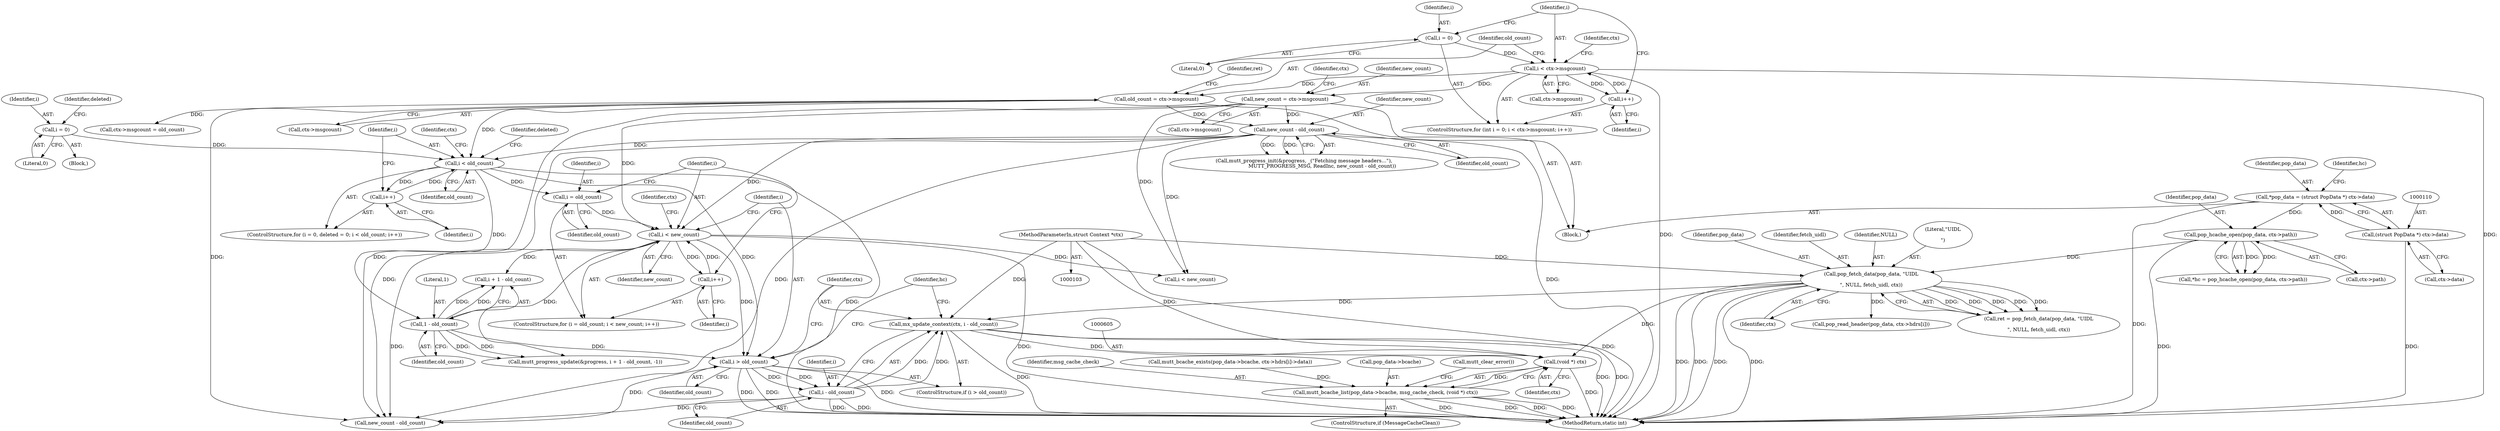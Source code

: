 digraph "0_neomutt_9bfab35522301794483f8f9ed60820bdec9be59e_1@API" {
"1000564" [label="(Call,mx_update_context(ctx, i - old_count))"];
"1000164" [label="(Call,pop_fetch_data(pop_data, \"UIDL\r\n\", NULL, fetch_uidl, ctx))"];
"1000118" [label="(Call,pop_hcache_open(pop_data, ctx->path))"];
"1000107" [label="(Call,*pop_data = (struct PopData *) ctx->data)"];
"1000109" [label="(Call,(struct PopData *) ctx->data)"];
"1000104" [label="(MethodParameterIn,struct Context *ctx)"];
"1000566" [label="(Call,i - old_count)"];
"1000561" [label="(Call,i > old_count)"];
"1000311" [label="(Call,i < new_count)"];
"1000308" [label="(Call,i = old_count)"];
"1000263" [label="(Call,i < old_count)"];
"1000266" [label="(Call,i++)"];
"1000257" [label="(Call,i = 0)"];
"1000245" [label="(Call,new_count - old_count)"];
"1000171" [label="(Call,new_count = ctx->msgcount)"];
"1000138" [label="(Call,i < ctx->msgcount)"];
"1000143" [label="(Call,i++)"];
"1000135" [label="(Call,i = 0)"];
"1000156" [label="(Call,old_count = ctx->msgcount)"];
"1000314" [label="(Call,i++)"];
"1000327" [label="(Call,1 - old_count)"];
"1000604" [label="(Call,(void *) ctx)"];
"1000599" [label="(Call,mutt_bcache_list(pop_data->bcache, msg_cache_check, (void *) ctx))"];
"1000312" [label="(Identifier,i)"];
"1000246" [label="(Identifier,new_count)"];
"1000257" [label="(Call,i = 0)"];
"1000313" [label="(Identifier,new_count)"];
"1000157" [label="(Identifier,old_count)"];
"1000583" [label="(Call,i < new_count)"];
"1000561" [label="(Call,i > old_count)"];
"1000309" [label="(Identifier,i)"];
"1000245" [label="(Call,new_count - old_count)"];
"1000570" [label="(Identifier,hc)"];
"1000263" [label="(Call,i < old_count)"];
"1000139" [label="(Identifier,i)"];
"1000599" [label="(Call,mutt_bcache_list(pop_data->bcache, msg_cache_check, (void *) ctx))"];
"1000163" [label="(Identifier,ret)"];
"1000604" [label="(Call,(void *) ctx)"];
"1000140" [label="(Call,ctx->msgcount)"];
"1000156" [label="(Call,old_count = ctx->msgcount)"];
"1000136" [label="(Identifier,i)"];
"1000176" [label="(Call,ctx->msgcount = old_count)"];
"1000167" [label="(Identifier,NULL)"];
"1000566" [label="(Call,i - old_count)"];
"1000255" [label="(ControlStructure,for (i = 0, deleted = 0; i < old_count; i++))"];
"1000108" [label="(Identifier,pop_data)"];
"1000111" [label="(Call,ctx->data)"];
"1000149" [label="(Identifier,ctx)"];
"1000612" [label="(MethodReturn,static int)"];
"1000138" [label="(Call,i < ctx->msgcount)"];
"1000166" [label="(Literal,\"UIDL\r\n\")"];
"1000567" [label="(Identifier,i)"];
"1000144" [label="(Identifier,i)"];
"1000135" [label="(Call,i = 0)"];
"1000119" [label="(Identifier,pop_data)"];
"1000307" [label="(ControlStructure,for (i = old_count; i < new_count; i++))"];
"1000310" [label="(Identifier,old_count)"];
"1000562" [label="(Identifier,i)"];
"1000320" [label="(Identifier,ctx)"];
"1000487" [label="(Call,mutt_bcache_exists(pop_data->bcache, ctx->hdrs[i]->data))"];
"1000565" [label="(Identifier,ctx)"];
"1000267" [label="(Identifier,i)"];
"1000109" [label="(Call,(struct PopData *) ctx->data)"];
"1000173" [label="(Call,ctx->msgcount)"];
"1000328" [label="(Literal,1)"];
"1000105" [label="(Block,)"];
"1000564" [label="(Call,mx_update_context(ctx, i - old_count))"];
"1000137" [label="(Literal,0)"];
"1000116" [label="(Call,*hc = pop_hcache_open(pop_data, ctx->path))"];
"1000568" [label="(Identifier,old_count)"];
"1000560" [label="(ControlStructure,if (i > old_count))"];
"1000315" [label="(Identifier,i)"];
"1000256" [label="(Block,)"];
"1000563" [label="(Identifier,old_count)"];
"1000165" [label="(Identifier,pop_data)"];
"1000117" [label="(Identifier,hc)"];
"1000597" [label="(ControlStructure,if (MessageCacheClean))"];
"1000104" [label="(MethodParameterIn,struct Context *ctx)"];
"1000259" [label="(Literal,0)"];
"1000238" [label="(Call,mutt_progress_init(&progress, _(\"Fetching message headers...\"),\n                       MUTT_PROGRESS_MSG, ReadInc, new_count - old_count))"];
"1000606" [label="(Identifier,ctx)"];
"1000118" [label="(Call,pop_hcache_open(pop_data, ctx->path))"];
"1000329" [label="(Identifier,old_count)"];
"1000169" [label="(Identifier,ctx)"];
"1000120" [label="(Call,ctx->path)"];
"1000264" [label="(Identifier,i)"];
"1000327" [label="(Call,1 - old_count)"];
"1000178" [label="(Identifier,ctx)"];
"1000258" [label="(Identifier,i)"];
"1000609" [label="(Call,new_count - old_count)"];
"1000449" [label="(Call,pop_read_header(pop_data, ctx->hdrs[i]))"];
"1000600" [label="(Call,pop_data->bcache)"];
"1000158" [label="(Call,ctx->msgcount)"];
"1000314" [label="(Call,i++)"];
"1000164" [label="(Call,pop_fetch_data(pop_data, \"UIDL\r\n\", NULL, fetch_uidl, ctx))"];
"1000133" [label="(ControlStructure,for (int i = 0; i < ctx->msgcount; i++))"];
"1000162" [label="(Call,ret = pop_fetch_data(pop_data, \"UIDL\r\n\", NULL, fetch_uidl, ctx))"];
"1000325" [label="(Call,i + 1 - old_count)"];
"1000143" [label="(Call,i++)"];
"1000172" [label="(Identifier,new_count)"];
"1000322" [label="(Call,mutt_progress_update(&progress, i + 1 - old_count, -1))"];
"1000265" [label="(Identifier,old_count)"];
"1000274" [label="(Identifier,ctx)"];
"1000294" [label="(Identifier,deleted)"];
"1000607" [label="(Call,mutt_clear_error())"];
"1000308" [label="(Call,i = old_count)"];
"1000107" [label="(Call,*pop_data = (struct PopData *) ctx->data)"];
"1000311" [label="(Call,i < new_count)"];
"1000168" [label="(Identifier,fetch_uidl)"];
"1000261" [label="(Identifier,deleted)"];
"1000266" [label="(Call,i++)"];
"1000247" [label="(Identifier,old_count)"];
"1000171" [label="(Call,new_count = ctx->msgcount)"];
"1000603" [label="(Identifier,msg_cache_check)"];
"1000564" -> "1000560"  [label="AST: "];
"1000564" -> "1000566"  [label="CFG: "];
"1000565" -> "1000564"  [label="AST: "];
"1000566" -> "1000564"  [label="AST: "];
"1000570" -> "1000564"  [label="CFG: "];
"1000564" -> "1000612"  [label="DDG: "];
"1000564" -> "1000612"  [label="DDG: "];
"1000564" -> "1000612"  [label="DDG: "];
"1000164" -> "1000564"  [label="DDG: "];
"1000104" -> "1000564"  [label="DDG: "];
"1000566" -> "1000564"  [label="DDG: "];
"1000566" -> "1000564"  [label="DDG: "];
"1000564" -> "1000604"  [label="DDG: "];
"1000164" -> "1000162"  [label="AST: "];
"1000164" -> "1000169"  [label="CFG: "];
"1000165" -> "1000164"  [label="AST: "];
"1000166" -> "1000164"  [label="AST: "];
"1000167" -> "1000164"  [label="AST: "];
"1000168" -> "1000164"  [label="AST: "];
"1000169" -> "1000164"  [label="AST: "];
"1000162" -> "1000164"  [label="CFG: "];
"1000164" -> "1000612"  [label="DDG: "];
"1000164" -> "1000612"  [label="DDG: "];
"1000164" -> "1000612"  [label="DDG: "];
"1000164" -> "1000612"  [label="DDG: "];
"1000164" -> "1000162"  [label="DDG: "];
"1000164" -> "1000162"  [label="DDG: "];
"1000164" -> "1000162"  [label="DDG: "];
"1000164" -> "1000162"  [label="DDG: "];
"1000164" -> "1000162"  [label="DDG: "];
"1000118" -> "1000164"  [label="DDG: "];
"1000104" -> "1000164"  [label="DDG: "];
"1000164" -> "1000449"  [label="DDG: "];
"1000164" -> "1000604"  [label="DDG: "];
"1000118" -> "1000116"  [label="AST: "];
"1000118" -> "1000120"  [label="CFG: "];
"1000119" -> "1000118"  [label="AST: "];
"1000120" -> "1000118"  [label="AST: "];
"1000116" -> "1000118"  [label="CFG: "];
"1000118" -> "1000612"  [label="DDG: "];
"1000118" -> "1000116"  [label="DDG: "];
"1000118" -> "1000116"  [label="DDG: "];
"1000107" -> "1000118"  [label="DDG: "];
"1000107" -> "1000105"  [label="AST: "];
"1000107" -> "1000109"  [label="CFG: "];
"1000108" -> "1000107"  [label="AST: "];
"1000109" -> "1000107"  [label="AST: "];
"1000117" -> "1000107"  [label="CFG: "];
"1000107" -> "1000612"  [label="DDG: "];
"1000109" -> "1000107"  [label="DDG: "];
"1000109" -> "1000111"  [label="CFG: "];
"1000110" -> "1000109"  [label="AST: "];
"1000111" -> "1000109"  [label="AST: "];
"1000109" -> "1000612"  [label="DDG: "];
"1000104" -> "1000103"  [label="AST: "];
"1000104" -> "1000612"  [label="DDG: "];
"1000104" -> "1000604"  [label="DDG: "];
"1000566" -> "1000568"  [label="CFG: "];
"1000567" -> "1000566"  [label="AST: "];
"1000568" -> "1000566"  [label="AST: "];
"1000566" -> "1000612"  [label="DDG: "];
"1000566" -> "1000612"  [label="DDG: "];
"1000561" -> "1000566"  [label="DDG: "];
"1000561" -> "1000566"  [label="DDG: "];
"1000566" -> "1000609"  [label="DDG: "];
"1000561" -> "1000560"  [label="AST: "];
"1000561" -> "1000563"  [label="CFG: "];
"1000562" -> "1000561"  [label="AST: "];
"1000563" -> "1000561"  [label="AST: "];
"1000565" -> "1000561"  [label="CFG: "];
"1000570" -> "1000561"  [label="CFG: "];
"1000561" -> "1000612"  [label="DDG: "];
"1000561" -> "1000612"  [label="DDG: "];
"1000561" -> "1000612"  [label="DDG: "];
"1000311" -> "1000561"  [label="DDG: "];
"1000327" -> "1000561"  [label="DDG: "];
"1000263" -> "1000561"  [label="DDG: "];
"1000561" -> "1000609"  [label="DDG: "];
"1000311" -> "1000307"  [label="AST: "];
"1000311" -> "1000313"  [label="CFG: "];
"1000312" -> "1000311"  [label="AST: "];
"1000313" -> "1000311"  [label="AST: "];
"1000320" -> "1000311"  [label="CFG: "];
"1000562" -> "1000311"  [label="CFG: "];
"1000311" -> "1000612"  [label="DDG: "];
"1000308" -> "1000311"  [label="DDG: "];
"1000314" -> "1000311"  [label="DDG: "];
"1000171" -> "1000311"  [label="DDG: "];
"1000245" -> "1000311"  [label="DDG: "];
"1000311" -> "1000314"  [label="DDG: "];
"1000311" -> "1000322"  [label="DDG: "];
"1000311" -> "1000325"  [label="DDG: "];
"1000311" -> "1000583"  [label="DDG: "];
"1000311" -> "1000609"  [label="DDG: "];
"1000308" -> "1000307"  [label="AST: "];
"1000308" -> "1000310"  [label="CFG: "];
"1000309" -> "1000308"  [label="AST: "];
"1000310" -> "1000308"  [label="AST: "];
"1000312" -> "1000308"  [label="CFG: "];
"1000263" -> "1000308"  [label="DDG: "];
"1000263" -> "1000255"  [label="AST: "];
"1000263" -> "1000265"  [label="CFG: "];
"1000264" -> "1000263"  [label="AST: "];
"1000265" -> "1000263"  [label="AST: "];
"1000274" -> "1000263"  [label="CFG: "];
"1000294" -> "1000263"  [label="CFG: "];
"1000263" -> "1000612"  [label="DDG: "];
"1000266" -> "1000263"  [label="DDG: "];
"1000257" -> "1000263"  [label="DDG: "];
"1000245" -> "1000263"  [label="DDG: "];
"1000156" -> "1000263"  [label="DDG: "];
"1000263" -> "1000266"  [label="DDG: "];
"1000263" -> "1000327"  [label="DDG: "];
"1000266" -> "1000255"  [label="AST: "];
"1000266" -> "1000267"  [label="CFG: "];
"1000267" -> "1000266"  [label="AST: "];
"1000264" -> "1000266"  [label="CFG: "];
"1000257" -> "1000256"  [label="AST: "];
"1000257" -> "1000259"  [label="CFG: "];
"1000258" -> "1000257"  [label="AST: "];
"1000259" -> "1000257"  [label="AST: "];
"1000261" -> "1000257"  [label="CFG: "];
"1000245" -> "1000238"  [label="AST: "];
"1000245" -> "1000247"  [label="CFG: "];
"1000246" -> "1000245"  [label="AST: "];
"1000247" -> "1000245"  [label="AST: "];
"1000238" -> "1000245"  [label="CFG: "];
"1000245" -> "1000612"  [label="DDG: "];
"1000245" -> "1000238"  [label="DDG: "];
"1000245" -> "1000238"  [label="DDG: "];
"1000171" -> "1000245"  [label="DDG: "];
"1000156" -> "1000245"  [label="DDG: "];
"1000245" -> "1000583"  [label="DDG: "];
"1000245" -> "1000609"  [label="DDG: "];
"1000245" -> "1000609"  [label="DDG: "];
"1000171" -> "1000105"  [label="AST: "];
"1000171" -> "1000173"  [label="CFG: "];
"1000172" -> "1000171"  [label="AST: "];
"1000173" -> "1000171"  [label="AST: "];
"1000178" -> "1000171"  [label="CFG: "];
"1000138" -> "1000171"  [label="DDG: "];
"1000171" -> "1000583"  [label="DDG: "];
"1000171" -> "1000609"  [label="DDG: "];
"1000138" -> "1000133"  [label="AST: "];
"1000138" -> "1000140"  [label="CFG: "];
"1000139" -> "1000138"  [label="AST: "];
"1000140" -> "1000138"  [label="AST: "];
"1000149" -> "1000138"  [label="CFG: "];
"1000157" -> "1000138"  [label="CFG: "];
"1000138" -> "1000612"  [label="DDG: "];
"1000138" -> "1000612"  [label="DDG: "];
"1000143" -> "1000138"  [label="DDG: "];
"1000135" -> "1000138"  [label="DDG: "];
"1000138" -> "1000143"  [label="DDG: "];
"1000138" -> "1000156"  [label="DDG: "];
"1000143" -> "1000133"  [label="AST: "];
"1000143" -> "1000144"  [label="CFG: "];
"1000144" -> "1000143"  [label="AST: "];
"1000139" -> "1000143"  [label="CFG: "];
"1000135" -> "1000133"  [label="AST: "];
"1000135" -> "1000137"  [label="CFG: "];
"1000136" -> "1000135"  [label="AST: "];
"1000137" -> "1000135"  [label="AST: "];
"1000139" -> "1000135"  [label="CFG: "];
"1000156" -> "1000105"  [label="AST: "];
"1000156" -> "1000158"  [label="CFG: "];
"1000157" -> "1000156"  [label="AST: "];
"1000158" -> "1000156"  [label="AST: "];
"1000163" -> "1000156"  [label="CFG: "];
"1000156" -> "1000176"  [label="DDG: "];
"1000156" -> "1000609"  [label="DDG: "];
"1000314" -> "1000307"  [label="AST: "];
"1000314" -> "1000315"  [label="CFG: "];
"1000315" -> "1000314"  [label="AST: "];
"1000312" -> "1000314"  [label="CFG: "];
"1000327" -> "1000325"  [label="AST: "];
"1000327" -> "1000329"  [label="CFG: "];
"1000328" -> "1000327"  [label="AST: "];
"1000329" -> "1000327"  [label="AST: "];
"1000325" -> "1000327"  [label="CFG: "];
"1000327" -> "1000322"  [label="DDG: "];
"1000327" -> "1000322"  [label="DDG: "];
"1000327" -> "1000325"  [label="DDG: "];
"1000327" -> "1000325"  [label="DDG: "];
"1000604" -> "1000599"  [label="AST: "];
"1000604" -> "1000606"  [label="CFG: "];
"1000605" -> "1000604"  [label="AST: "];
"1000606" -> "1000604"  [label="AST: "];
"1000599" -> "1000604"  [label="CFG: "];
"1000604" -> "1000612"  [label="DDG: "];
"1000604" -> "1000599"  [label="DDG: "];
"1000599" -> "1000597"  [label="AST: "];
"1000600" -> "1000599"  [label="AST: "];
"1000603" -> "1000599"  [label="AST: "];
"1000607" -> "1000599"  [label="CFG: "];
"1000599" -> "1000612"  [label="DDG: "];
"1000599" -> "1000612"  [label="DDG: "];
"1000599" -> "1000612"  [label="DDG: "];
"1000599" -> "1000612"  [label="DDG: "];
"1000487" -> "1000599"  [label="DDG: "];
}
